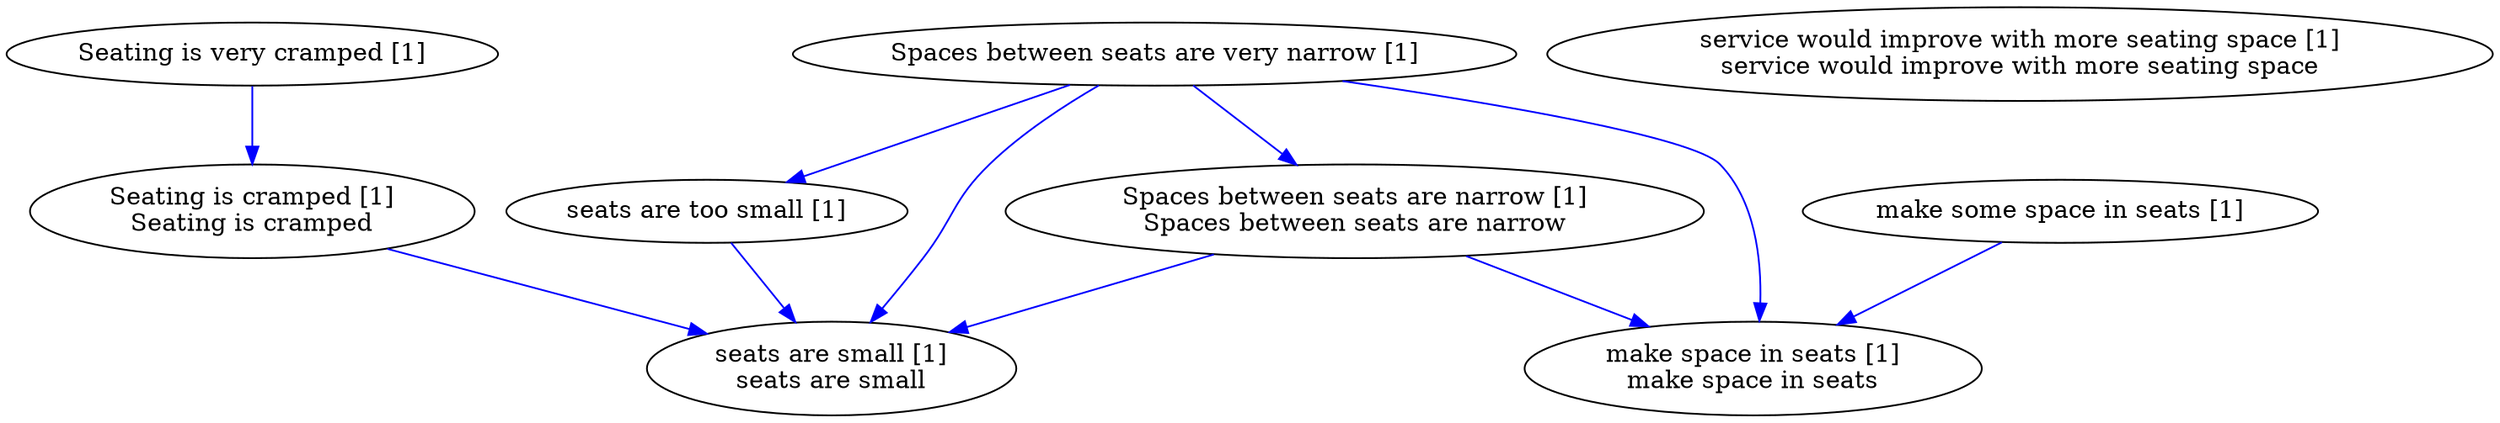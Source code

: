 digraph collapsedGraph {
"Seating is very cramped [1]""Seating is cramped [1]\nSeating is cramped""Spaces between seats are very narrow [1]""Spaces between seats are narrow [1]\nSpaces between seats are narrow""make some space in seats [1]""make space in seats [1]\nmake space in seats""seats are too small [1]""seats are small [1]\nseats are small""service would improve with more seating space [1]\nservice would improve with more seating space""Seating is very cramped [1]" -> "Seating is cramped [1]\nSeating is cramped" [color=blue]
"Spaces between seats are very narrow [1]" -> "Spaces between seats are narrow [1]\nSpaces between seats are narrow" [color=blue]
"make some space in seats [1]" -> "make space in seats [1]\nmake space in seats" [color=blue]
"Spaces between seats are narrow [1]\nSpaces between seats are narrow" -> "make space in seats [1]\nmake space in seats" [color=blue]
"Spaces between seats are very narrow [1]" -> "make space in seats [1]\nmake space in seats" [color=blue]
"seats are too small [1]" -> "seats are small [1]\nseats are small" [color=blue]
"Spaces between seats are narrow [1]\nSpaces between seats are narrow" -> "seats are small [1]\nseats are small" [color=blue]
"Spaces between seats are very narrow [1]" -> "seats are too small [1]" [color=blue]
"Seating is cramped [1]\nSeating is cramped" -> "seats are small [1]\nseats are small" [color=blue]
"Spaces between seats are very narrow [1]" -> "seats are small [1]\nseats are small" [color=blue]
}